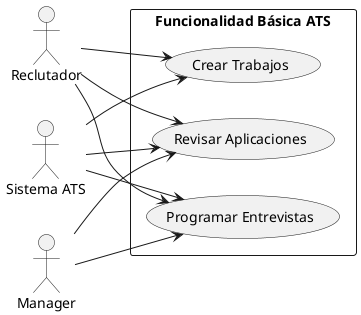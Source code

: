 @startuml
left to right direction
actor "Reclutador" as recruiter
actor "Manager" as manager
actor "Sistema ATS" as ats

rectangle "Funcionalidad Básica ATS" {
  recruiter --> (Crear Trabajos)
  recruiter --> (Revisar Aplicaciones)
  recruiter --> (Programar Entrevistas)
  manager --> (Revisar Aplicaciones)
  manager --> (Programar Entrevistas)
  ats --> (Crear Trabajos)
  ats --> (Revisar Aplicaciones)
  ats --> (Programar Entrevistas)
}
@enduml